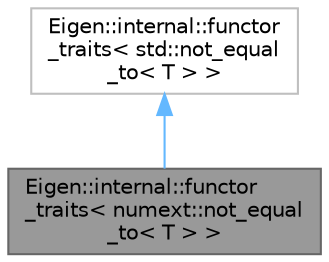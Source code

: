 digraph "Eigen::internal::functor_traits&lt; numext::not_equal_to&lt; T &gt; &gt;"
{
 // LATEX_PDF_SIZE
  bgcolor="transparent";
  edge [fontname=Helvetica,fontsize=10,labelfontname=Helvetica,labelfontsize=10];
  node [fontname=Helvetica,fontsize=10,shape=box,height=0.2,width=0.4];
  Node1 [id="Node000001",label="Eigen::internal::functor\l_traits\< numext::not_equal\l_to\< T \> \>",height=0.2,width=0.4,color="gray40", fillcolor="grey60", style="filled", fontcolor="black",tooltip=" "];
  Node2 -> Node1 [id="edge2_Node000001_Node000002",dir="back",color="steelblue1",style="solid",tooltip=" "];
  Node2 [id="Node000002",label="Eigen::internal::functor\l_traits\< std::not_equal\l_to\< T \> \>",height=0.2,width=0.4,color="grey75", fillcolor="white", style="filled",URL="$structEigen_1_1internal_1_1functor__traits_3_01std_1_1not__equal__to_3_01T_01_4_01_4.html",tooltip=" "];
}
